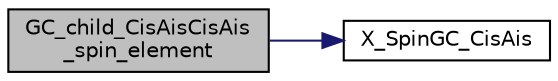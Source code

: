 digraph "GC_child_CisAisCisAis_spin_element"
{
 // INTERACTIVE_SVG=YES
  edge [fontname="Helvetica",fontsize="10",labelfontname="Helvetica",labelfontsize="10"];
  node [fontname="Helvetica",fontsize="10",shape=record];
  rankdir="LR";
  Node1 [label="GC_child_CisAisCisAis\l_spin_element",height=0.2,width=0.4,color="black", fillcolor="grey75", style="filled", fontcolor="black"];
  Node1 -> Node2 [color="midnightblue",fontsize="10",style="solid",fontname="Helvetica"];
  Node2 [label="X_SpinGC_CisAis",height=0.2,width=0.4,color="black", fillcolor="white", style="filled",URL="$mltply_8c.html#a5d9e5a462ca77248cbae177465fa02c3"];
}
